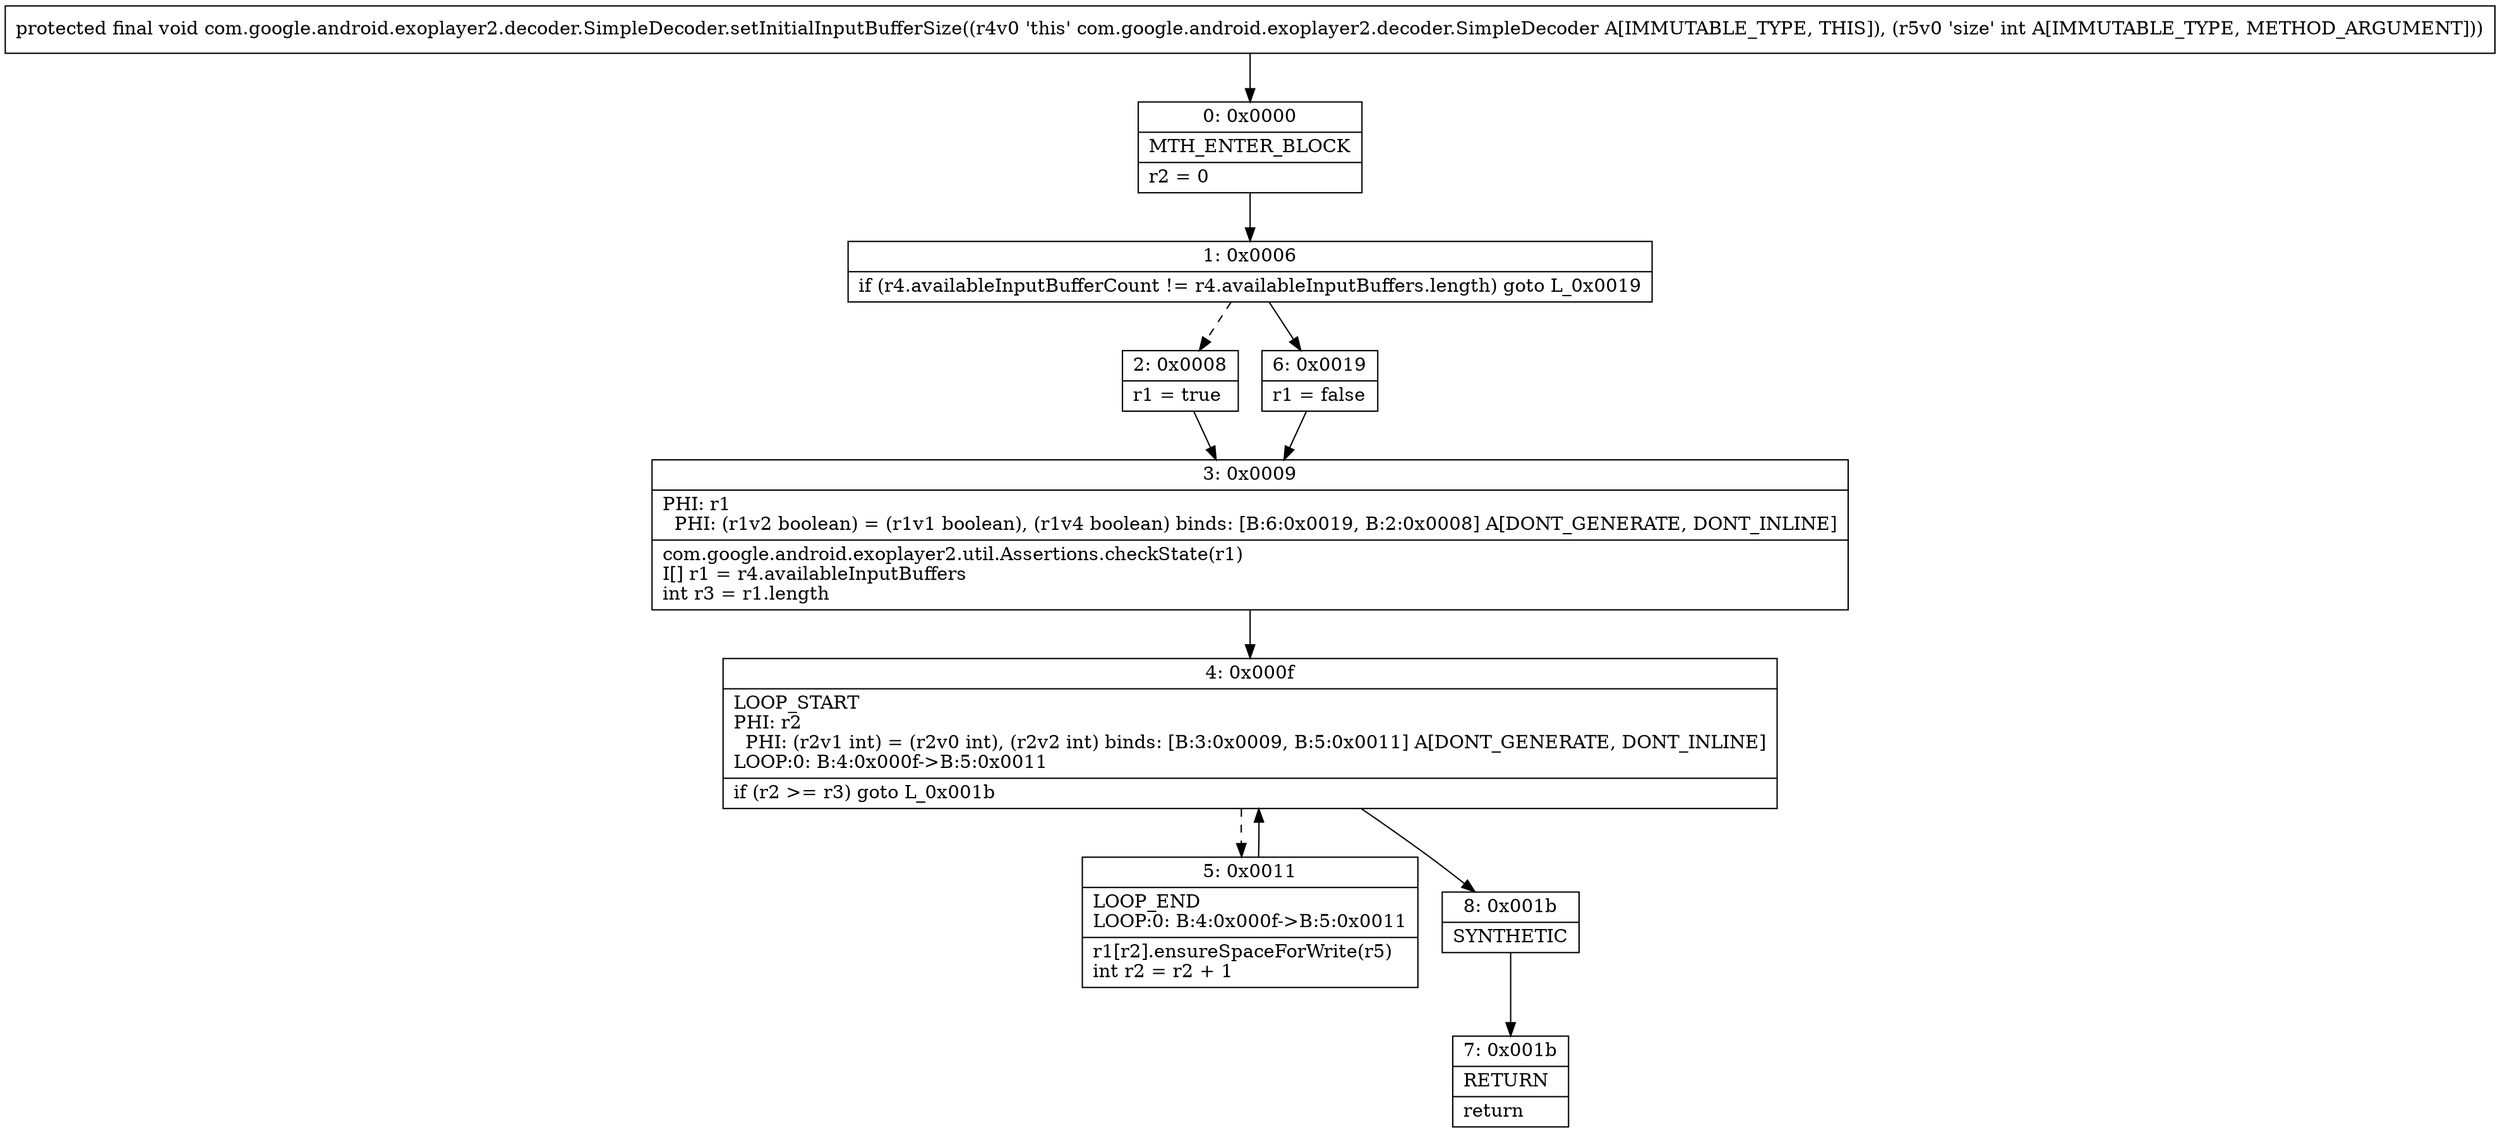 digraph "CFG forcom.google.android.exoplayer2.decoder.SimpleDecoder.setInitialInputBufferSize(I)V" {
Node_0 [shape=record,label="{0\:\ 0x0000|MTH_ENTER_BLOCK\l|r2 = 0\l}"];
Node_1 [shape=record,label="{1\:\ 0x0006|if (r4.availableInputBufferCount != r4.availableInputBuffers.length) goto L_0x0019\l}"];
Node_2 [shape=record,label="{2\:\ 0x0008|r1 = true\l}"];
Node_3 [shape=record,label="{3\:\ 0x0009|PHI: r1 \l  PHI: (r1v2 boolean) = (r1v1 boolean), (r1v4 boolean) binds: [B:6:0x0019, B:2:0x0008] A[DONT_GENERATE, DONT_INLINE]\l|com.google.android.exoplayer2.util.Assertions.checkState(r1)\lI[] r1 = r4.availableInputBuffers\lint r3 = r1.length\l}"];
Node_4 [shape=record,label="{4\:\ 0x000f|LOOP_START\lPHI: r2 \l  PHI: (r2v1 int) = (r2v0 int), (r2v2 int) binds: [B:3:0x0009, B:5:0x0011] A[DONT_GENERATE, DONT_INLINE]\lLOOP:0: B:4:0x000f\-\>B:5:0x0011\l|if (r2 \>= r3) goto L_0x001b\l}"];
Node_5 [shape=record,label="{5\:\ 0x0011|LOOP_END\lLOOP:0: B:4:0x000f\-\>B:5:0x0011\l|r1[r2].ensureSpaceForWrite(r5)\lint r2 = r2 + 1\l}"];
Node_6 [shape=record,label="{6\:\ 0x0019|r1 = false\l}"];
Node_7 [shape=record,label="{7\:\ 0x001b|RETURN\l|return\l}"];
Node_8 [shape=record,label="{8\:\ 0x001b|SYNTHETIC\l}"];
MethodNode[shape=record,label="{protected final void com.google.android.exoplayer2.decoder.SimpleDecoder.setInitialInputBufferSize((r4v0 'this' com.google.android.exoplayer2.decoder.SimpleDecoder A[IMMUTABLE_TYPE, THIS]), (r5v0 'size' int A[IMMUTABLE_TYPE, METHOD_ARGUMENT])) }"];
MethodNode -> Node_0;
Node_0 -> Node_1;
Node_1 -> Node_2[style=dashed];
Node_1 -> Node_6;
Node_2 -> Node_3;
Node_3 -> Node_4;
Node_4 -> Node_5[style=dashed];
Node_4 -> Node_8;
Node_5 -> Node_4;
Node_6 -> Node_3;
Node_8 -> Node_7;
}

